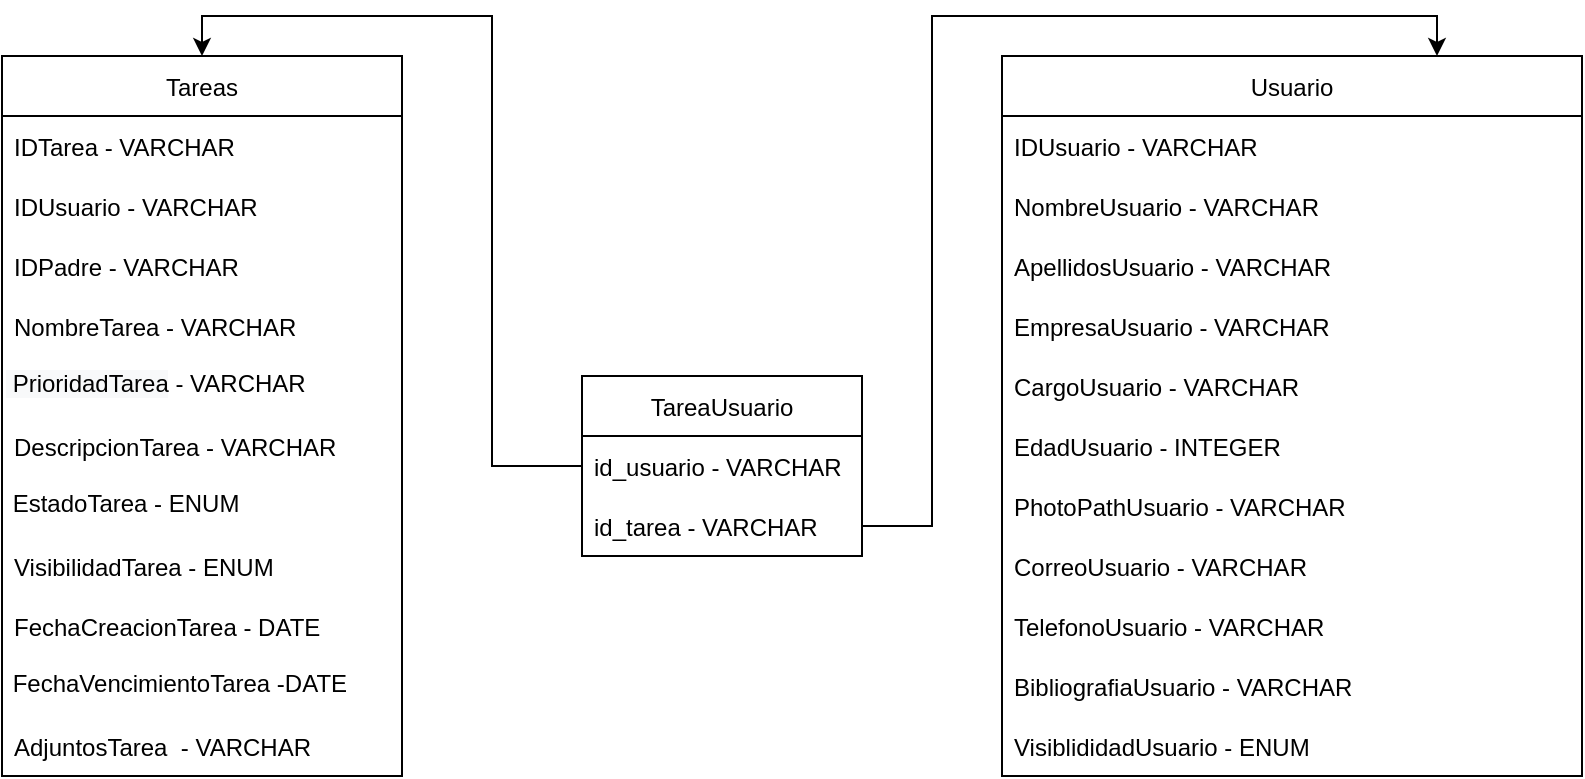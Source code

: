 <mxfile version="17.4.2" type="device"><diagram name="Page-1" id="9f46799a-70d6-7492-0946-bef42562c5a5"><mxGraphModel dx="1996" dy="1194" grid="1" gridSize="10" guides="1" tooltips="1" connect="1" arrows="1" fold="1" page="1" pageScale="1" pageWidth="1100" pageHeight="850" background="none" math="0" shadow="0"><root><mxCell id="0"/><mxCell id="1" parent="0"/><mxCell id="LEWL9_rksoqV5SDV_Wif-4" value="Tareas" style="swimlane;fontStyle=0;childLayout=stackLayout;horizontal=1;startSize=30;horizontalStack=0;resizeParent=1;resizeParentMax=0;resizeLast=0;collapsible=1;marginBottom=0;" vertex="1" parent="1"><mxGeometry x="150" y="180" width="200" height="360" as="geometry"/></mxCell><mxCell id="LEWL9_rksoqV5SDV_Wif-5" value="IDTarea - VARCHAR" style="text;strokeColor=none;fillColor=none;align=left;verticalAlign=middle;spacingLeft=4;spacingRight=4;overflow=hidden;points=[[0,0.5],[1,0.5]];portConstraint=eastwest;rotatable=0;" vertex="1" parent="LEWL9_rksoqV5SDV_Wif-4"><mxGeometry y="30" width="200" height="30" as="geometry"/></mxCell><mxCell id="LEWL9_rksoqV5SDV_Wif-6" value="IDUsuario - VARCHAR" style="text;strokeColor=none;fillColor=none;align=left;verticalAlign=middle;spacingLeft=4;spacingRight=4;overflow=hidden;points=[[0,0.5],[1,0.5]];portConstraint=eastwest;rotatable=0;" vertex="1" parent="LEWL9_rksoqV5SDV_Wif-4"><mxGeometry y="60" width="200" height="30" as="geometry"/></mxCell><mxCell id="LEWL9_rksoqV5SDV_Wif-41" value="IDPadre - VARCHAR" style="text;strokeColor=none;fillColor=none;align=left;verticalAlign=middle;spacingLeft=4;spacingRight=4;overflow=hidden;points=[[0,0.5],[1,0.5]];portConstraint=eastwest;rotatable=0;" vertex="1" parent="LEWL9_rksoqV5SDV_Wif-4"><mxGeometry y="90" width="200" height="30" as="geometry"/></mxCell><mxCell id="LEWL9_rksoqV5SDV_Wif-7" value="NombreTarea - VARCHAR" style="text;strokeColor=none;fillColor=none;align=left;verticalAlign=middle;spacingLeft=4;spacingRight=4;overflow=hidden;points=[[0,0.5],[1,0.5]];portConstraint=eastwest;rotatable=0;" vertex="1" parent="LEWL9_rksoqV5SDV_Wif-4"><mxGeometry y="120" width="200" height="30" as="geometry"/></mxCell><mxCell id="LEWL9_rksoqV5SDV_Wif-22" value="&lt;span style=&quot;color: rgb(0 , 0 , 0) ; font-family: &amp;#34;helvetica&amp;#34; ; font-size: 12px ; font-style: normal ; font-weight: 400 ; letter-spacing: normal ; text-align: left ; text-indent: 0px ; text-transform: none ; word-spacing: 0px ; background-color: rgb(248 , 249 , 250) ; display: inline ; float: none&quot;&gt;&amp;nbsp;PrioridadTarea&lt;/span&gt;&lt;span&gt;&amp;nbsp;- VARCHAR&lt;/span&gt;" style="text;whiteSpace=wrap;html=1;" vertex="1" parent="LEWL9_rksoqV5SDV_Wif-4"><mxGeometry y="150" width="200" height="30" as="geometry"/></mxCell><mxCell id="LEWL9_rksoqV5SDV_Wif-19" value="DescripcionTarea - VARCHAR" style="text;strokeColor=none;fillColor=none;align=left;verticalAlign=middle;spacingLeft=4;spacingRight=4;overflow=hidden;points=[[0,0.5],[1,0.5]];portConstraint=eastwest;rotatable=0;" vertex="1" parent="LEWL9_rksoqV5SDV_Wif-4"><mxGeometry y="180" width="200" height="30" as="geometry"/></mxCell><mxCell id="LEWL9_rksoqV5SDV_Wif-23" value="&lt;font face=&quot;helvetica&quot;&gt;&amp;nbsp;Estado&lt;/font&gt;&lt;span style=&quot;font-family: &amp;#34;helvetica&amp;#34;&quot;&gt;Tarea - ENUM&lt;/span&gt;" style="text;whiteSpace=wrap;html=1;" vertex="1" parent="LEWL9_rksoqV5SDV_Wif-4"><mxGeometry y="210" width="200" height="30" as="geometry"/></mxCell><mxCell id="LEWL9_rksoqV5SDV_Wif-18" value="VisibilidadTarea - ENUM" style="text;strokeColor=none;fillColor=none;align=left;verticalAlign=middle;spacingLeft=4;spacingRight=4;overflow=hidden;points=[[0,0.5],[1,0.5]];portConstraint=eastwest;rotatable=0;" vertex="1" parent="LEWL9_rksoqV5SDV_Wif-4"><mxGeometry y="240" width="200" height="30" as="geometry"/></mxCell><mxCell id="LEWL9_rksoqV5SDV_Wif-20" value="FechaCreacionTarea - DATE" style="text;strokeColor=none;fillColor=none;align=left;verticalAlign=middle;spacingLeft=4;spacingRight=4;overflow=hidden;points=[[0,0.5],[1,0.5]];portConstraint=eastwest;rotatable=0;" vertex="1" parent="LEWL9_rksoqV5SDV_Wif-4"><mxGeometry y="270" width="200" height="30" as="geometry"/></mxCell><mxCell id="LEWL9_rksoqV5SDV_Wif-21" value="&lt;font face=&quot;helvetica&quot;&gt;&amp;nbsp;FechaVencimiento&lt;/font&gt;&lt;span style=&quot;font-family: &amp;#34;helvetica&amp;#34;&quot;&gt;Tarea -DATE&lt;/span&gt;" style="text;whiteSpace=wrap;html=1;" vertex="1" parent="LEWL9_rksoqV5SDV_Wif-4"><mxGeometry y="300" width="200" height="30" as="geometry"/></mxCell><mxCell id="LEWL9_rksoqV5SDV_Wif-40" value="AdjuntosTarea  - VARCHAR" style="text;strokeColor=none;fillColor=none;align=left;verticalAlign=middle;spacingLeft=4;spacingRight=4;overflow=hidden;points=[[0,0.5],[1,0.5]];portConstraint=eastwest;rotatable=0;" vertex="1" parent="LEWL9_rksoqV5SDV_Wif-4"><mxGeometry y="330" width="200" height="30" as="geometry"/></mxCell><mxCell id="LEWL9_rksoqV5SDV_Wif-8" value="Usuario" style="swimlane;fontStyle=0;childLayout=stackLayout;horizontal=1;startSize=30;horizontalStack=0;resizeParent=1;resizeParentMax=0;resizeLast=0;collapsible=1;marginBottom=0;" vertex="1" parent="1"><mxGeometry x="650" y="180" width="290" height="360" as="geometry"/></mxCell><mxCell id="LEWL9_rksoqV5SDV_Wif-9" value="IDUsuario - VARCHAR" style="text;strokeColor=none;fillColor=none;align=left;verticalAlign=middle;spacingLeft=4;spacingRight=4;overflow=hidden;points=[[0,0.5],[1,0.5]];portConstraint=eastwest;rotatable=0;" vertex="1" parent="LEWL9_rksoqV5SDV_Wif-8"><mxGeometry y="30" width="290" height="30" as="geometry"/></mxCell><mxCell id="LEWL9_rksoqV5SDV_Wif-10" value="NombreUsuario - VARCHAR" style="text;strokeColor=none;fillColor=none;align=left;verticalAlign=middle;spacingLeft=4;spacingRight=4;overflow=hidden;points=[[0,0.5],[1,0.5]];portConstraint=eastwest;rotatable=0;" vertex="1" parent="LEWL9_rksoqV5SDV_Wif-8"><mxGeometry y="60" width="290" height="30" as="geometry"/></mxCell><mxCell id="LEWL9_rksoqV5SDV_Wif-11" value="ApellidosUsuario - VARCHAR" style="text;strokeColor=none;fillColor=none;align=left;verticalAlign=middle;spacingLeft=4;spacingRight=4;overflow=hidden;points=[[0,0.5],[1,0.5]];portConstraint=eastwest;rotatable=0;" vertex="1" parent="LEWL9_rksoqV5SDV_Wif-8"><mxGeometry y="90" width="290" height="30" as="geometry"/></mxCell><mxCell id="LEWL9_rksoqV5SDV_Wif-25" value="EmpresaUsuario - VARCHAR" style="text;strokeColor=none;fillColor=none;align=left;verticalAlign=middle;spacingLeft=4;spacingRight=4;overflow=hidden;points=[[0,0.5],[1,0.5]];portConstraint=eastwest;rotatable=0;" vertex="1" parent="LEWL9_rksoqV5SDV_Wif-8"><mxGeometry y="120" width="290" height="30" as="geometry"/></mxCell><mxCell id="LEWL9_rksoqV5SDV_Wif-24" value="CargoUsuario - VARCHAR" style="text;strokeColor=none;fillColor=none;align=left;verticalAlign=middle;spacingLeft=4;spacingRight=4;overflow=hidden;points=[[0,0.5],[1,0.5]];portConstraint=eastwest;rotatable=0;" vertex="1" parent="LEWL9_rksoqV5SDV_Wif-8"><mxGeometry y="150" width="290" height="30" as="geometry"/></mxCell><mxCell id="LEWL9_rksoqV5SDV_Wif-26" value="EdadUsuario - INTEGER" style="text;strokeColor=none;fillColor=none;align=left;verticalAlign=middle;spacingLeft=4;spacingRight=4;overflow=hidden;points=[[0,0.5],[1,0.5]];portConstraint=eastwest;rotatable=0;" vertex="1" parent="LEWL9_rksoqV5SDV_Wif-8"><mxGeometry y="180" width="290" height="30" as="geometry"/></mxCell><mxCell id="LEWL9_rksoqV5SDV_Wif-27" value="PhotoPathUsuario - VARCHAR" style="text;strokeColor=none;fillColor=none;align=left;verticalAlign=middle;spacingLeft=4;spacingRight=4;overflow=hidden;points=[[0,0.5],[1,0.5]];portConstraint=eastwest;rotatable=0;" vertex="1" parent="LEWL9_rksoqV5SDV_Wif-8"><mxGeometry y="210" width="290" height="30" as="geometry"/></mxCell><mxCell id="LEWL9_rksoqV5SDV_Wif-28" value="CorreoUsuario - VARCHAR" style="text;strokeColor=none;fillColor=none;align=left;verticalAlign=middle;spacingLeft=4;spacingRight=4;overflow=hidden;points=[[0,0.5],[1,0.5]];portConstraint=eastwest;rotatable=0;" vertex="1" parent="LEWL9_rksoqV5SDV_Wif-8"><mxGeometry y="240" width="290" height="30" as="geometry"/></mxCell><mxCell id="LEWL9_rksoqV5SDV_Wif-29" value="TelefonoUsuario - VARCHAR" style="text;strokeColor=none;fillColor=none;align=left;verticalAlign=middle;spacingLeft=4;spacingRight=4;overflow=hidden;points=[[0,0.5],[1,0.5]];portConstraint=eastwest;rotatable=0;" vertex="1" parent="LEWL9_rksoqV5SDV_Wif-8"><mxGeometry y="270" width="290" height="30" as="geometry"/></mxCell><mxCell id="LEWL9_rksoqV5SDV_Wif-30" value="BibliografiaUsuario - VARCHAR" style="text;strokeColor=none;fillColor=none;align=left;verticalAlign=middle;spacingLeft=4;spacingRight=4;overflow=hidden;points=[[0,0.5],[1,0.5]];portConstraint=eastwest;rotatable=0;" vertex="1" parent="LEWL9_rksoqV5SDV_Wif-8"><mxGeometry y="300" width="290" height="30" as="geometry"/></mxCell><mxCell id="LEWL9_rksoqV5SDV_Wif-39" value="VisiblididadUsuario - ENUM" style="text;strokeColor=none;fillColor=none;align=left;verticalAlign=middle;spacingLeft=4;spacingRight=4;overflow=hidden;points=[[0,0.5],[1,0.5]];portConstraint=eastwest;rotatable=0;" vertex="1" parent="LEWL9_rksoqV5SDV_Wif-8"><mxGeometry y="330" width="290" height="30" as="geometry"/></mxCell><mxCell id="LEWL9_rksoqV5SDV_Wif-42" style="edgeStyle=orthogonalEdgeStyle;rounded=0;orthogonalLoop=1;jettySize=auto;html=1;entryX=0.5;entryY=0;entryDx=0;entryDy=0;" edge="1" parent="1" source="LEWL9_rksoqV5SDV_Wif-12" target="LEWL9_rksoqV5SDV_Wif-4"><mxGeometry relative="1" as="geometry"><mxPoint x="120" y="600" as="targetPoint"/></mxGeometry></mxCell><mxCell id="LEWL9_rksoqV5SDV_Wif-12" value="TareaUsuario" style="swimlane;fontStyle=0;childLayout=stackLayout;horizontal=1;startSize=30;horizontalStack=0;resizeParent=1;resizeParentMax=0;resizeLast=0;collapsible=1;marginBottom=0;" vertex="1" parent="1"><mxGeometry x="440" y="340" width="140" height="90" as="geometry"/></mxCell><mxCell id="LEWL9_rksoqV5SDV_Wif-13" value="id_usuario - VARCHAR" style="text;strokeColor=none;fillColor=none;align=left;verticalAlign=middle;spacingLeft=4;spacingRight=4;overflow=hidden;points=[[0,0.5],[1,0.5]];portConstraint=eastwest;rotatable=0;" vertex="1" parent="LEWL9_rksoqV5SDV_Wif-12"><mxGeometry y="30" width="140" height="30" as="geometry"/></mxCell><mxCell id="LEWL9_rksoqV5SDV_Wif-14" value="id_tarea - VARCHAR" style="text;strokeColor=none;fillColor=none;align=left;verticalAlign=middle;spacingLeft=4;spacingRight=4;overflow=hidden;points=[[0,0.5],[1,0.5]];portConstraint=eastwest;rotatable=0;" vertex="1" parent="LEWL9_rksoqV5SDV_Wif-12"><mxGeometry y="60" width="140" height="30" as="geometry"/></mxCell><mxCell id="LEWL9_rksoqV5SDV_Wif-43" style="edgeStyle=orthogonalEdgeStyle;rounded=0;orthogonalLoop=1;jettySize=auto;html=1;entryX=0.75;entryY=0;entryDx=0;entryDy=0;" edge="1" parent="1" source="LEWL9_rksoqV5SDV_Wif-14" target="LEWL9_rksoqV5SDV_Wif-8"><mxGeometry relative="1" as="geometry"><mxPoint x="570" y="590" as="targetPoint"/></mxGeometry></mxCell></root></mxGraphModel></diagram></mxfile>